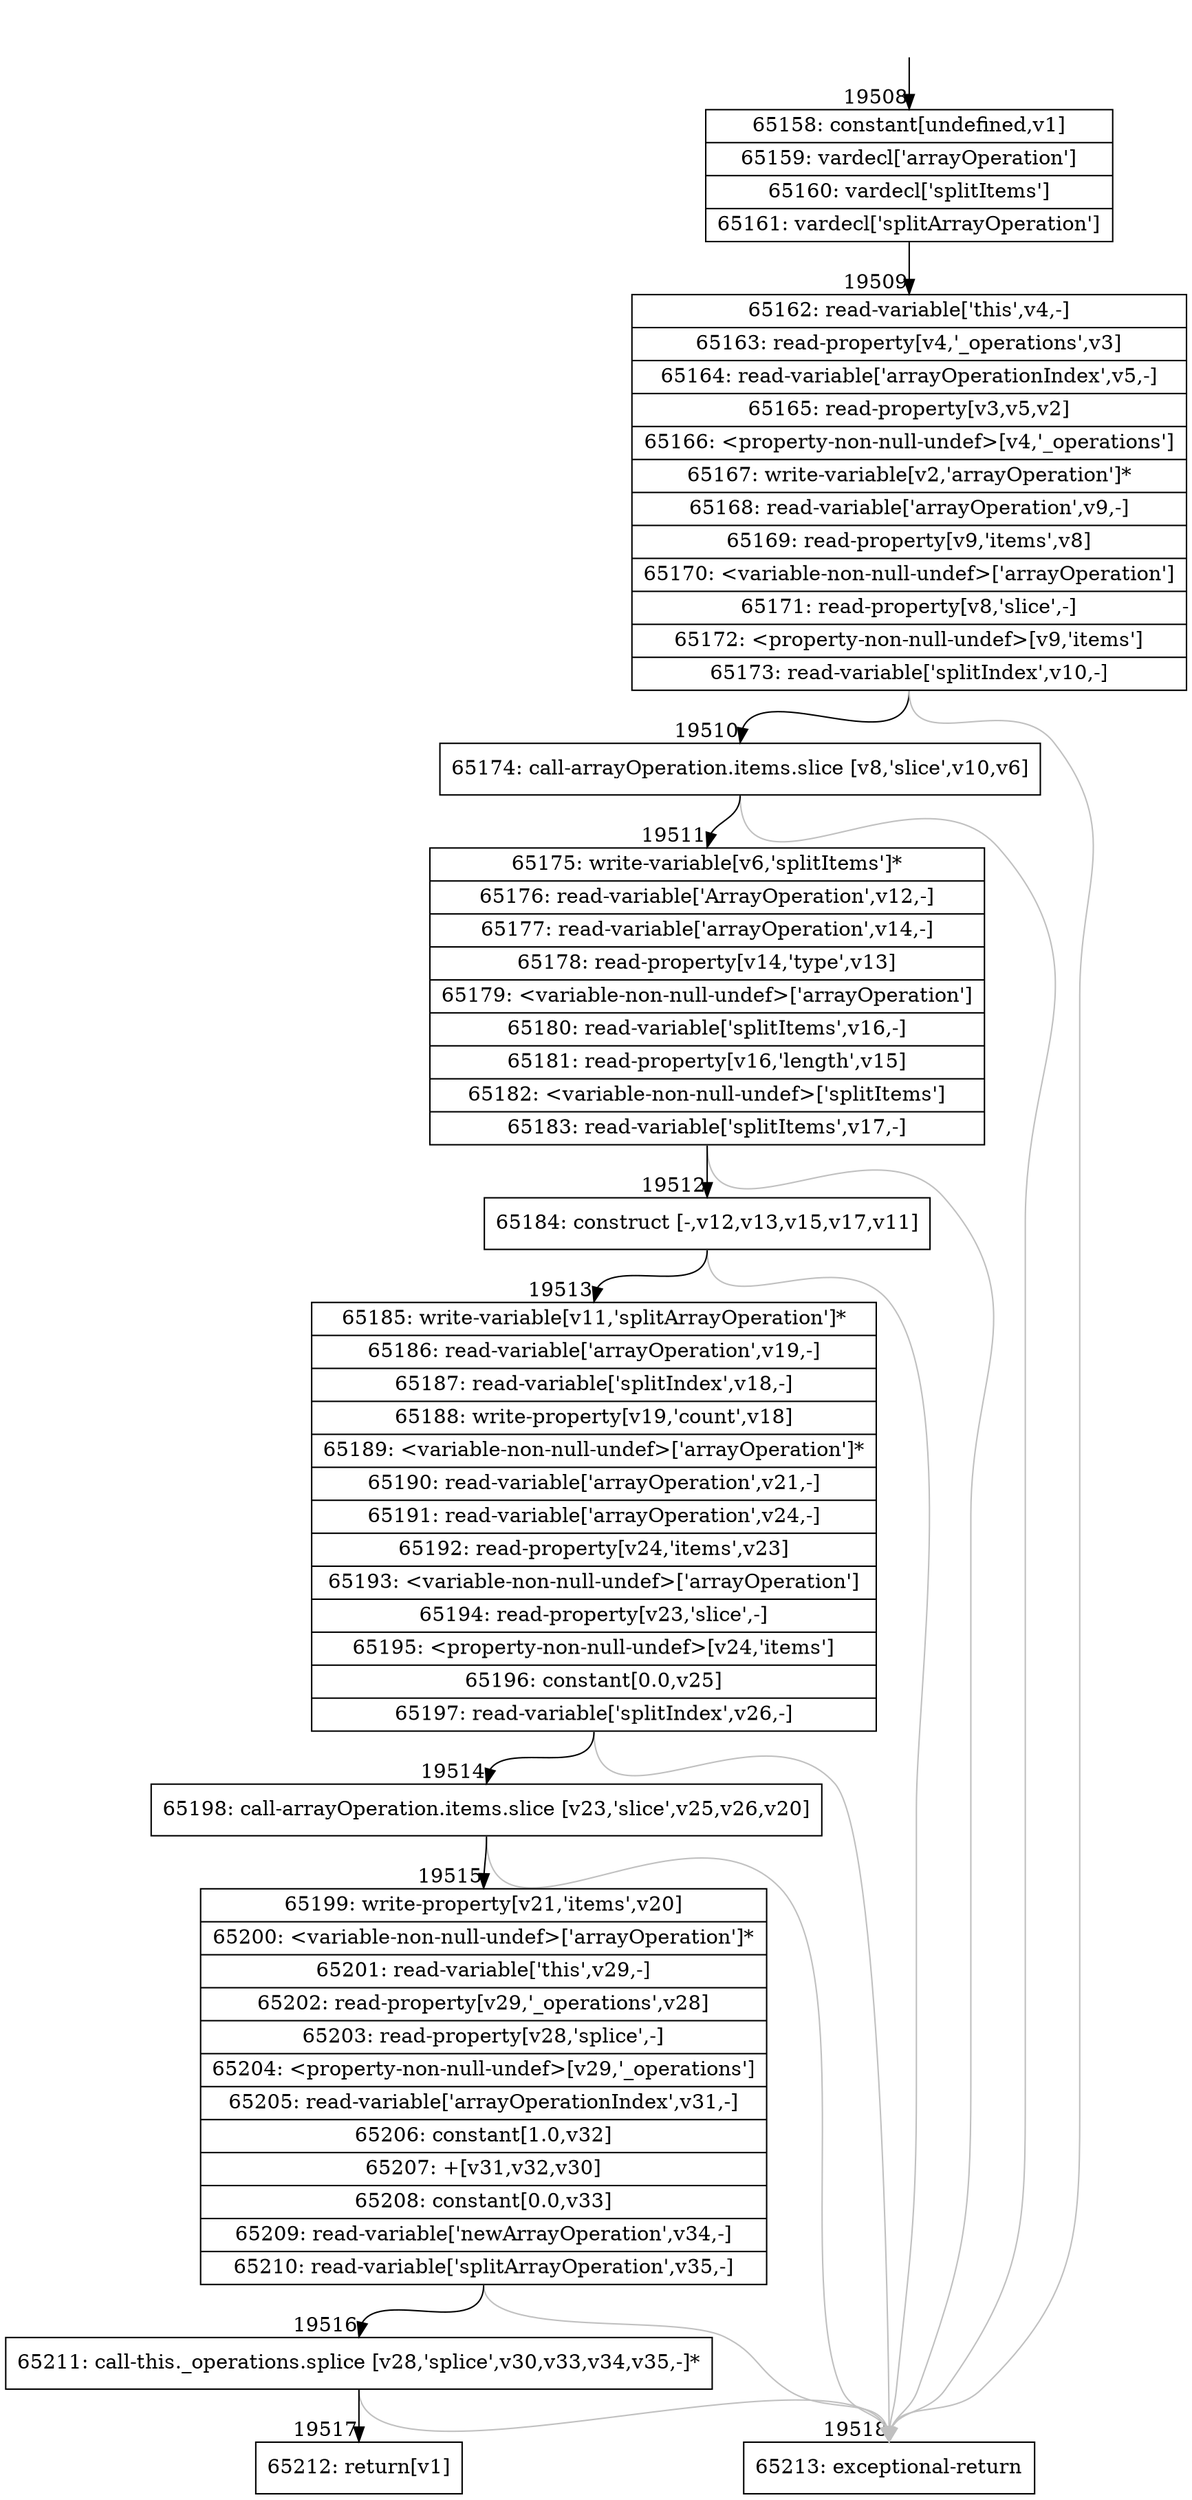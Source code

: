 digraph {
rankdir="TD"
BB_entry1680[shape=none,label=""];
BB_entry1680 -> BB19508 [tailport=s, headport=n, headlabel="    19508"]
BB19508 [shape=record label="{65158: constant[undefined,v1]|65159: vardecl['arrayOperation']|65160: vardecl['splitItems']|65161: vardecl['splitArrayOperation']}" ] 
BB19508 -> BB19509 [tailport=s, headport=n, headlabel="      19509"]
BB19509 [shape=record label="{65162: read-variable['this',v4,-]|65163: read-property[v4,'_operations',v3]|65164: read-variable['arrayOperationIndex',v5,-]|65165: read-property[v3,v5,v2]|65166: \<property-non-null-undef\>[v4,'_operations']|65167: write-variable[v2,'arrayOperation']*|65168: read-variable['arrayOperation',v9,-]|65169: read-property[v9,'items',v8]|65170: \<variable-non-null-undef\>['arrayOperation']|65171: read-property[v8,'slice',-]|65172: \<property-non-null-undef\>[v9,'items']|65173: read-variable['splitIndex',v10,-]}" ] 
BB19509 -> BB19510 [tailport=s, headport=n, headlabel="      19510"]
BB19509 -> BB19518 [tailport=s, headport=n, color=gray, headlabel="      19518"]
BB19510 [shape=record label="{65174: call-arrayOperation.items.slice [v8,'slice',v10,v6]}" ] 
BB19510 -> BB19511 [tailport=s, headport=n, headlabel="      19511"]
BB19510 -> BB19518 [tailport=s, headport=n, color=gray]
BB19511 [shape=record label="{65175: write-variable[v6,'splitItems']*|65176: read-variable['ArrayOperation',v12,-]|65177: read-variable['arrayOperation',v14,-]|65178: read-property[v14,'type',v13]|65179: \<variable-non-null-undef\>['arrayOperation']|65180: read-variable['splitItems',v16,-]|65181: read-property[v16,'length',v15]|65182: \<variable-non-null-undef\>['splitItems']|65183: read-variable['splitItems',v17,-]}" ] 
BB19511 -> BB19512 [tailport=s, headport=n, headlabel="      19512"]
BB19511 -> BB19518 [tailport=s, headport=n, color=gray]
BB19512 [shape=record label="{65184: construct [-,v12,v13,v15,v17,v11]}" ] 
BB19512 -> BB19513 [tailport=s, headport=n, headlabel="      19513"]
BB19512 -> BB19518 [tailport=s, headport=n, color=gray]
BB19513 [shape=record label="{65185: write-variable[v11,'splitArrayOperation']*|65186: read-variable['arrayOperation',v19,-]|65187: read-variable['splitIndex',v18,-]|65188: write-property[v19,'count',v18]|65189: \<variable-non-null-undef\>['arrayOperation']*|65190: read-variable['arrayOperation',v21,-]|65191: read-variable['arrayOperation',v24,-]|65192: read-property[v24,'items',v23]|65193: \<variable-non-null-undef\>['arrayOperation']|65194: read-property[v23,'slice',-]|65195: \<property-non-null-undef\>[v24,'items']|65196: constant[0.0,v25]|65197: read-variable['splitIndex',v26,-]}" ] 
BB19513 -> BB19514 [tailport=s, headport=n, headlabel="      19514"]
BB19513 -> BB19518 [tailport=s, headport=n, color=gray]
BB19514 [shape=record label="{65198: call-arrayOperation.items.slice [v23,'slice',v25,v26,v20]}" ] 
BB19514 -> BB19515 [tailport=s, headport=n, headlabel="      19515"]
BB19514 -> BB19518 [tailport=s, headport=n, color=gray]
BB19515 [shape=record label="{65199: write-property[v21,'items',v20]|65200: \<variable-non-null-undef\>['arrayOperation']*|65201: read-variable['this',v29,-]|65202: read-property[v29,'_operations',v28]|65203: read-property[v28,'splice',-]|65204: \<property-non-null-undef\>[v29,'_operations']|65205: read-variable['arrayOperationIndex',v31,-]|65206: constant[1.0,v32]|65207: +[v31,v32,v30]|65208: constant[0.0,v33]|65209: read-variable['newArrayOperation',v34,-]|65210: read-variable['splitArrayOperation',v35,-]}" ] 
BB19515 -> BB19516 [tailport=s, headport=n, headlabel="      19516"]
BB19515 -> BB19518 [tailport=s, headport=n, color=gray]
BB19516 [shape=record label="{65211: call-this._operations.splice [v28,'splice',v30,v33,v34,v35,-]*}" ] 
BB19516 -> BB19517 [tailport=s, headport=n, headlabel="      19517"]
BB19516 -> BB19518 [tailport=s, headport=n, color=gray]
BB19517 [shape=record label="{65212: return[v1]}" ] 
BB19518 [shape=record label="{65213: exceptional-return}" ] 
//#$~ 36497
}
